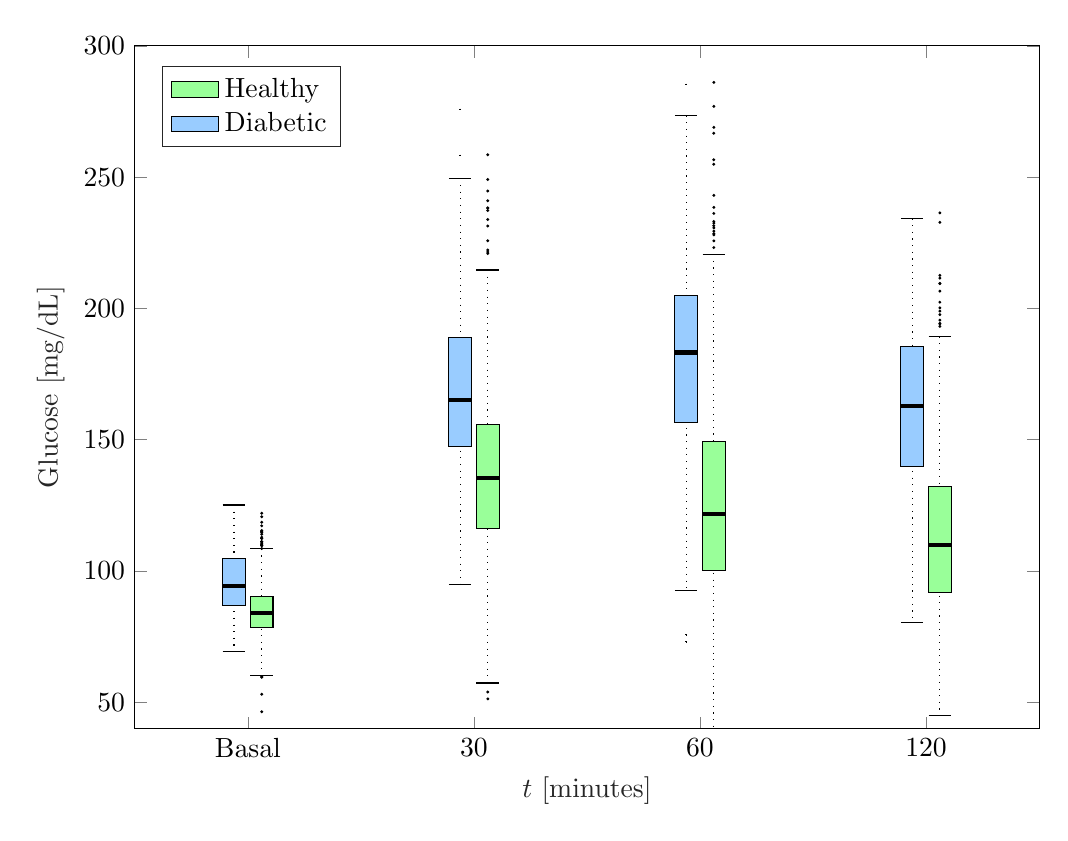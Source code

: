 % This file was created by matlab2tikz.
%
%The latest updates can be retrieved from
%  http://www.mathworks.com/matlabcentral/fileexchange/22022-matlab2tikz-matlab2tikz
%where you can also make suggestions and rate matlab2tikz.
%
\definecolor{mycolor1}{rgb}{0,0,0}%
\definecolor{mycolor2}{rgb}{0,0,0}%
\definecolor{mycolor3}{rgb}{0,0,0}%
\definecolor{mycolor4}{rgb}{0,0,0}%
\definecolor{mycolor5}{rgb}{0,0,0}%
\definecolor{mycolor6}{rgb}{0,0,0}%
\definecolor{mycolor7}{rgb}{0,0,0}%
\definecolor{mycolor8}{rgb}{0,0,0}%
\definecolor{mycolor9}{rgb}{0,0,0}%
\definecolor{mycolor13}{rgb}{0.6,0.8,1.0}%
%
\begin{tikzpicture}

  \begin{axis}[%
    width=4.521in,
    height=3.413in,
    at={(0.758in,1.474in)},
    scale only axis,
    xmin=0.5,
    xmax=4.5,
    xtick={1,2,3,4},
    xticklabels={{Basal},{30},{60},{120}},
    xlabel style={font=\color{white!15!black}},
    xlabel={$t$ [minutes]},
    ymin=40,
    ymax=300,
    ylabel style={font=\color{white!15!black}},
    ylabel={Glucose [mg/dL]},
    axis background/.style={fill=white},
    legend style={legend cell align=left, align=left, draw=white!15!black},
    legend pos = north west
    ]
    \addplot [color=mycolor1, draw=none, mark size=0.3pt, mark=*, mark options={solid, fill=black, black}, forget plot,xshift=0.5*\pgfplotbarwidth]
    table[row sep=crcr]{%
    1	108.55\\
    1	109.6\\
    1	109.7\\
    1	110\\
    1	110.55\\
    1	111\\
    1	111.15\\
    1	111.15\\
    1	112.3\\
    1	112.4\\
    1	112.85\\
    1	113.95\\
    1	114.65\\
    1	114.95\\
    1	115.4\\
    1	117.15\\
    1	118.5\\
    1	120.6\\
    1	121.95\\
    };
    \addplot [color=mycolor2, draw=none, mark size=0.3pt, mark=*, mark options={solid, fill=black, black}, forget plot,xshift=0.5*\pgfplotbarwidth]
    table[row sep=crcr]{%
    1	24.7\\
    1	46.35\\
    1	53\\
    1	59.5\\
    1	59.7\\
    };
    \addplot [color=mycolor3, dotted, forget plot,xshift=0.5*\pgfplotbarwidth]
    table[row sep=crcr]{%
    1	108.4\\
    1	60.25\\
    };
    \addplot [color=mycolor3, forget plot,xshift=0.5*\pgfplotbarwidth]
    table[row sep=crcr]{%
    0.95	108.4\\
    1.05	108.4\\
    };
    \addplot [color=mycolor3, forget plot,xshift=0.5*\pgfplotbarwidth]
    table[row sep=crcr]{%
    0.95	60.25\\
    1.05	60.25\\
    };
    \draw[fill=white!60!green, draw=black,xshift=0.5*\pgfplotbarwidth] (axis cs:0.95,78.275) rectangle (axis cs:1.05,90.375);
    \addplot [color=black, line width=1.5pt, forget plot,xshift=0.5*\pgfplotbarwidth]
    table[row sep=crcr]{%
    0.95	84.1\\
    1.05	84.1\\
    };
    \addplot [color=mycolor4, draw=none, mark size=0.3pt, mark=*, mark options={solid, fill=black, black}, forget plot,xshift=0.5*\pgfplotbarwidth]
    table[row sep=crcr]{%
    2	220.85\\
    2	221.45\\
    2	222.25\\
    2	225.75\\
    2	231.35\\
    2	233.85\\
    2	237.3\\
    2	238.2\\
    2	238.2\\
    2	240.95\\
    2	244.7\\
    2	249.1\\
    2	258.5\\
    2	587.95\\
    };
    \addplot [color=mycolor5, draw=none, mark size=0.3pt, mark=*, mark options={solid, fill=black, black}, forget plot,xshift=0.5*\pgfplotbarwidth]
    table[row sep=crcr]{%
    2	51.25\\
    2	53.85\\
    };
    \addplot [color=mycolor3, dotted, forget plot,xshift=0.5*\pgfplotbarwidth]
    table[row sep=crcr]{%
    2	214.6\\
    2	57.3\\
    };
    \addplot [color=mycolor3, forget plot,xshift=0.5*\pgfplotbarwidth]
    table[row sep=crcr]{%
    1.95	214.6\\
    2.05	214.6\\
    };
    \addplot [color=mycolor3, forget plot,xshift=0.5*\pgfplotbarwidth]
    table[row sep=crcr]{%
    1.95	57.3\\
    2.05	57.3\\
    };
    \draw[fill=white!60!green, draw=black,xshift=0.5*\pgfplotbarwidth] (axis cs:1.95,116) rectangle (axis cs:2.05,155.8);
    \addplot [color=black, line width=1.5pt, forget plot,xshift=0.5*\pgfplotbarwidth]
    table[row sep=crcr]{%
    1.95	135.5\\
    2.05	135.5\\
    };
    \addplot [color=mycolor6, draw=none, mark size=0.3pt, mark=*, mark options={solid, fill=black, black}, forget plot,xshift=0.5*\pgfplotbarwidth]
    table[row sep=crcr]{%
    3	223.15\\
    3	225.7\\
    3	228\\
    3	228.45\\
    3	229.4\\
    3	230.65\\
    3	231.45\\
    3	232.45\\
    3	233.1\\
    3	236.15\\
    3	238.45\\
    3	243.05\\
    3	254.9\\
    3	256.6\\
    3	266.7\\
    3	268.95\\
    3	276.95\\
    3	286.05\\
    };
    \addplot [color=mycolor3, dotted, forget plot,xshift=0.5*\pgfplotbarwidth]
    table[row sep=crcr]{%
    3	220.65\\
    3	26.6\\
    };
    \addplot [color=mycolor3, forget plot,xshift=0.5*\pgfplotbarwidth]
    table[row sep=crcr]{%
    2.95	220.65\\
    3.05	220.65\\
    };
    \addplot [color=mycolor3, forget plot,xshift=0.5*\pgfplotbarwidth]
    table[row sep=crcr]{%
    2.95	26.6\\
    3.05	26.6\\
    };
    \draw[fill=white!60!green, draw=black,xshift=0.5*\pgfplotbarwidth] (axis cs:2.95,100.1) rectangle (axis cs:3.05,149.15);
    \addplot [color=black, line width=1.5pt, forget plot,xshift=0.5*\pgfplotbarwidth]
    table[row sep=crcr]{%
    2.95	121.55\\
    3.05	121.55\\
    };
    \addplot [color=mycolor7, draw=none, mark size=0.3pt, mark=*, mark options={solid, fill=black, black}, forget plot,xshift=0.5*\pgfplotbarwidth]
    table[row sep=crcr]{%
    4	193.15\\
    4	194.1\\
    4	194.275\\
    4	195.475\\
    4	197.625\\
    4	198.975\\
    4	200.2\\
    4	202.325\\
    4	206.55\\
    4	209.45\\
    4	209.475\\
    4	211.475\\
    4	212.575\\
    4	232.775\\
    4	236.375\\
    };
    \addplot [color=mycolor3, dotted, forget plot,xshift=0.5*\pgfplotbarwidth]
    table[row sep=crcr]{%
    4	189.275\\
    4	44.925\\
    };
    \addplot [color=mycolor3, forget plot,xshift=0.5*\pgfplotbarwidth]
    table[row sep=crcr]{%
    3.95	189.275\\
    4.05	189.275\\
    };
    \addplot [color=mycolor3, forget plot,xshift=0.5*\pgfplotbarwidth]
    table[row sep=crcr]{%
    3.95	44.925\\
    4.05	44.925\\
    };
    \draw[fill=white!60!green, draw=black,xshift=0.5*\pgfplotbarwidth] (axis cs:3.95,91.875) rectangle (axis cs:4.05,132.225);
    \addplot [color=black, line width=1.5pt, forget plot,xshift=0.5*\pgfplotbarwidth]
    table[row sep=crcr]{%
    3.95	109.9\\
    4.05	109.9\\
    };
    \addlegendimage{area legend,fill=white!60!green,draw=black}
    \addlegendentry{Healthy}

    \addplot [color=mycolor8, dotted, forget plot,xshift=-0.5*\pgfplotbarwidth]
    table[row sep=crcr]{%
    1	125.1\\
    1	69.3\\
    };
    \addplot [color=mycolor8, forget plot,xshift=-0.5*\pgfplotbarwidth]
    table[row sep=crcr]{%
    0.95	125.1\\
    1.05	125.1\\
    };
    \addplot [color=mycolor8, forget plot,xshift=-0.5*\pgfplotbarwidth]
    table[row sep=crcr]{%
    0.95	69.3\\
    1.05	69.3\\
    };
    \draw[fill=mycolor13, draw=black,xshift=-0.5*\pgfplotbarwidth] (axis cs:0.95,86.75) rectangle (axis cs:1.05,104.65);
    \addplot [color=black, line width=1.5pt, forget plot,xshift=-0.5*\pgfplotbarwidth]
    table[row sep=crcr]{%
    0.95	94.1\\
    1.05	94.1\\
    };
    \addplot [color=mycolor9, draw=none, mark size=0.3pt, mark=+, mark options={solid, fill=black, black}, forget plot,xshift=-0.5*\pgfplotbarwidth]
    table[row sep=crcr]{%
    2	258.25\\
    2	275.75\\
    };
    \addplot [color=mycolor8, dotted, forget plot,xshift=-0.5*\pgfplotbarwidth]
    table[row sep=crcr]{%
    2	249.5\\
    2	94.8\\
    };
    \addplot [color=mycolor8, forget plot,xshift=-0.5*\pgfplotbarwidth]
    table[row sep=crcr]{%
    1.95	249.5\\
    2.05	249.5\\
    };
    \addplot [color=mycolor8, forget plot,xshift=-0.5*\pgfplotbarwidth]
    table[row sep=crcr]{%
    1.95	94.8\\
    2.05	94.8\\
    };
    \draw[fill=mycolor13, draw=black,xshift=-0.5*\pgfplotbarwidth] (axis cs:1.95,147.45) rectangle (axis cs:2.05,188.95);
    \addplot [color=black, line width=1.5pt, forget plot,xshift=-0.5*\pgfplotbarwidth]
    table[row sep=crcr]{%
    1.95	165.1\\
    2.05	165.1\\
    };
    \addplot [color=mycolor1, draw=none, mark size=0.3pt, mark=+, mark options={solid, fill=black, black}, forget plot,xshift=-0.5*\pgfplotbarwidth]
    table[row sep=crcr]{%
    3	285.25\\
    };
    \addplot [color=mycolor2, draw=none, mark size=0.3pt, mark=+, mark options={solid, fill=black, black}, forget plot,xshift=-0.5*\pgfplotbarwidth]
    table[row sep=crcr]{%
    3	72.95\\
    3	75.6\\
    };
    \addplot [color=mycolor8, dotted, forget plot,xshift=-0.5*\pgfplotbarwidth]
    table[row sep=crcr]{%
    3	273.4\\
    3	92.5\\
    };
    \addplot [color=mycolor8, forget plot,xshift=-0.5*\pgfplotbarwidth]
    table[row sep=crcr]{%
    2.95	273.4\\
    3.05	273.4\\
    };
    \addplot [color=mycolor8, forget plot,xshift=-0.5*\pgfplotbarwidth]
    table[row sep=crcr]{%
    2.95	92.5\\
    3.05	92.5\\
    };
    \draw[fill=mycolor13, draw=black,xshift=-0.5*\pgfplotbarwidth] (axis cs:2.95,156.375) rectangle (axis cs:3.05,204.875);
    \addplot [color=black, line width=1.5pt, forget plot,xshift=-0.5*\pgfplotbarwidth]
    table[row sep=crcr]{%
    2.95	183.2\\
    3.05	183.2\\
    };
    \addplot [color=mycolor8, dotted, forget plot,xshift=-0.5*\pgfplotbarwidth]
    table[row sep=crcr]{%
    4	234.2\\
    4	80.2\\
    };
    \addplot [color=mycolor8, forget plot,xshift=-0.5*\pgfplotbarwidth]
    table[row sep=crcr]{%
    3.95	234.2\\
    4.05	234.2\\
    };
    \addplot [color=mycolor8, forget plot,xshift=-0.5*\pgfplotbarwidth]
    table[row sep=crcr]{%
    3.95	80.2\\
    4.05	80.2\\
    };
    \draw[fill=mycolor13, draw=black,xshift=-0.5*\pgfplotbarwidth] (axis cs:3.95,139.85) rectangle (axis cs:4.05,185.488);
    \addplot [color=black, line width=1.5pt, forget plot,xshift=-0.5*\pgfplotbarwidth]
    table[row sep=crcr]{%
    3.95	162.75\\
    4.05	162.75\\
    };
    \addlegendimage{area legend,fill=mycolor13,draw=black}
    \addlegendentry{Diabetic}

  \end{axis}
  \end{tikzpicture}%
